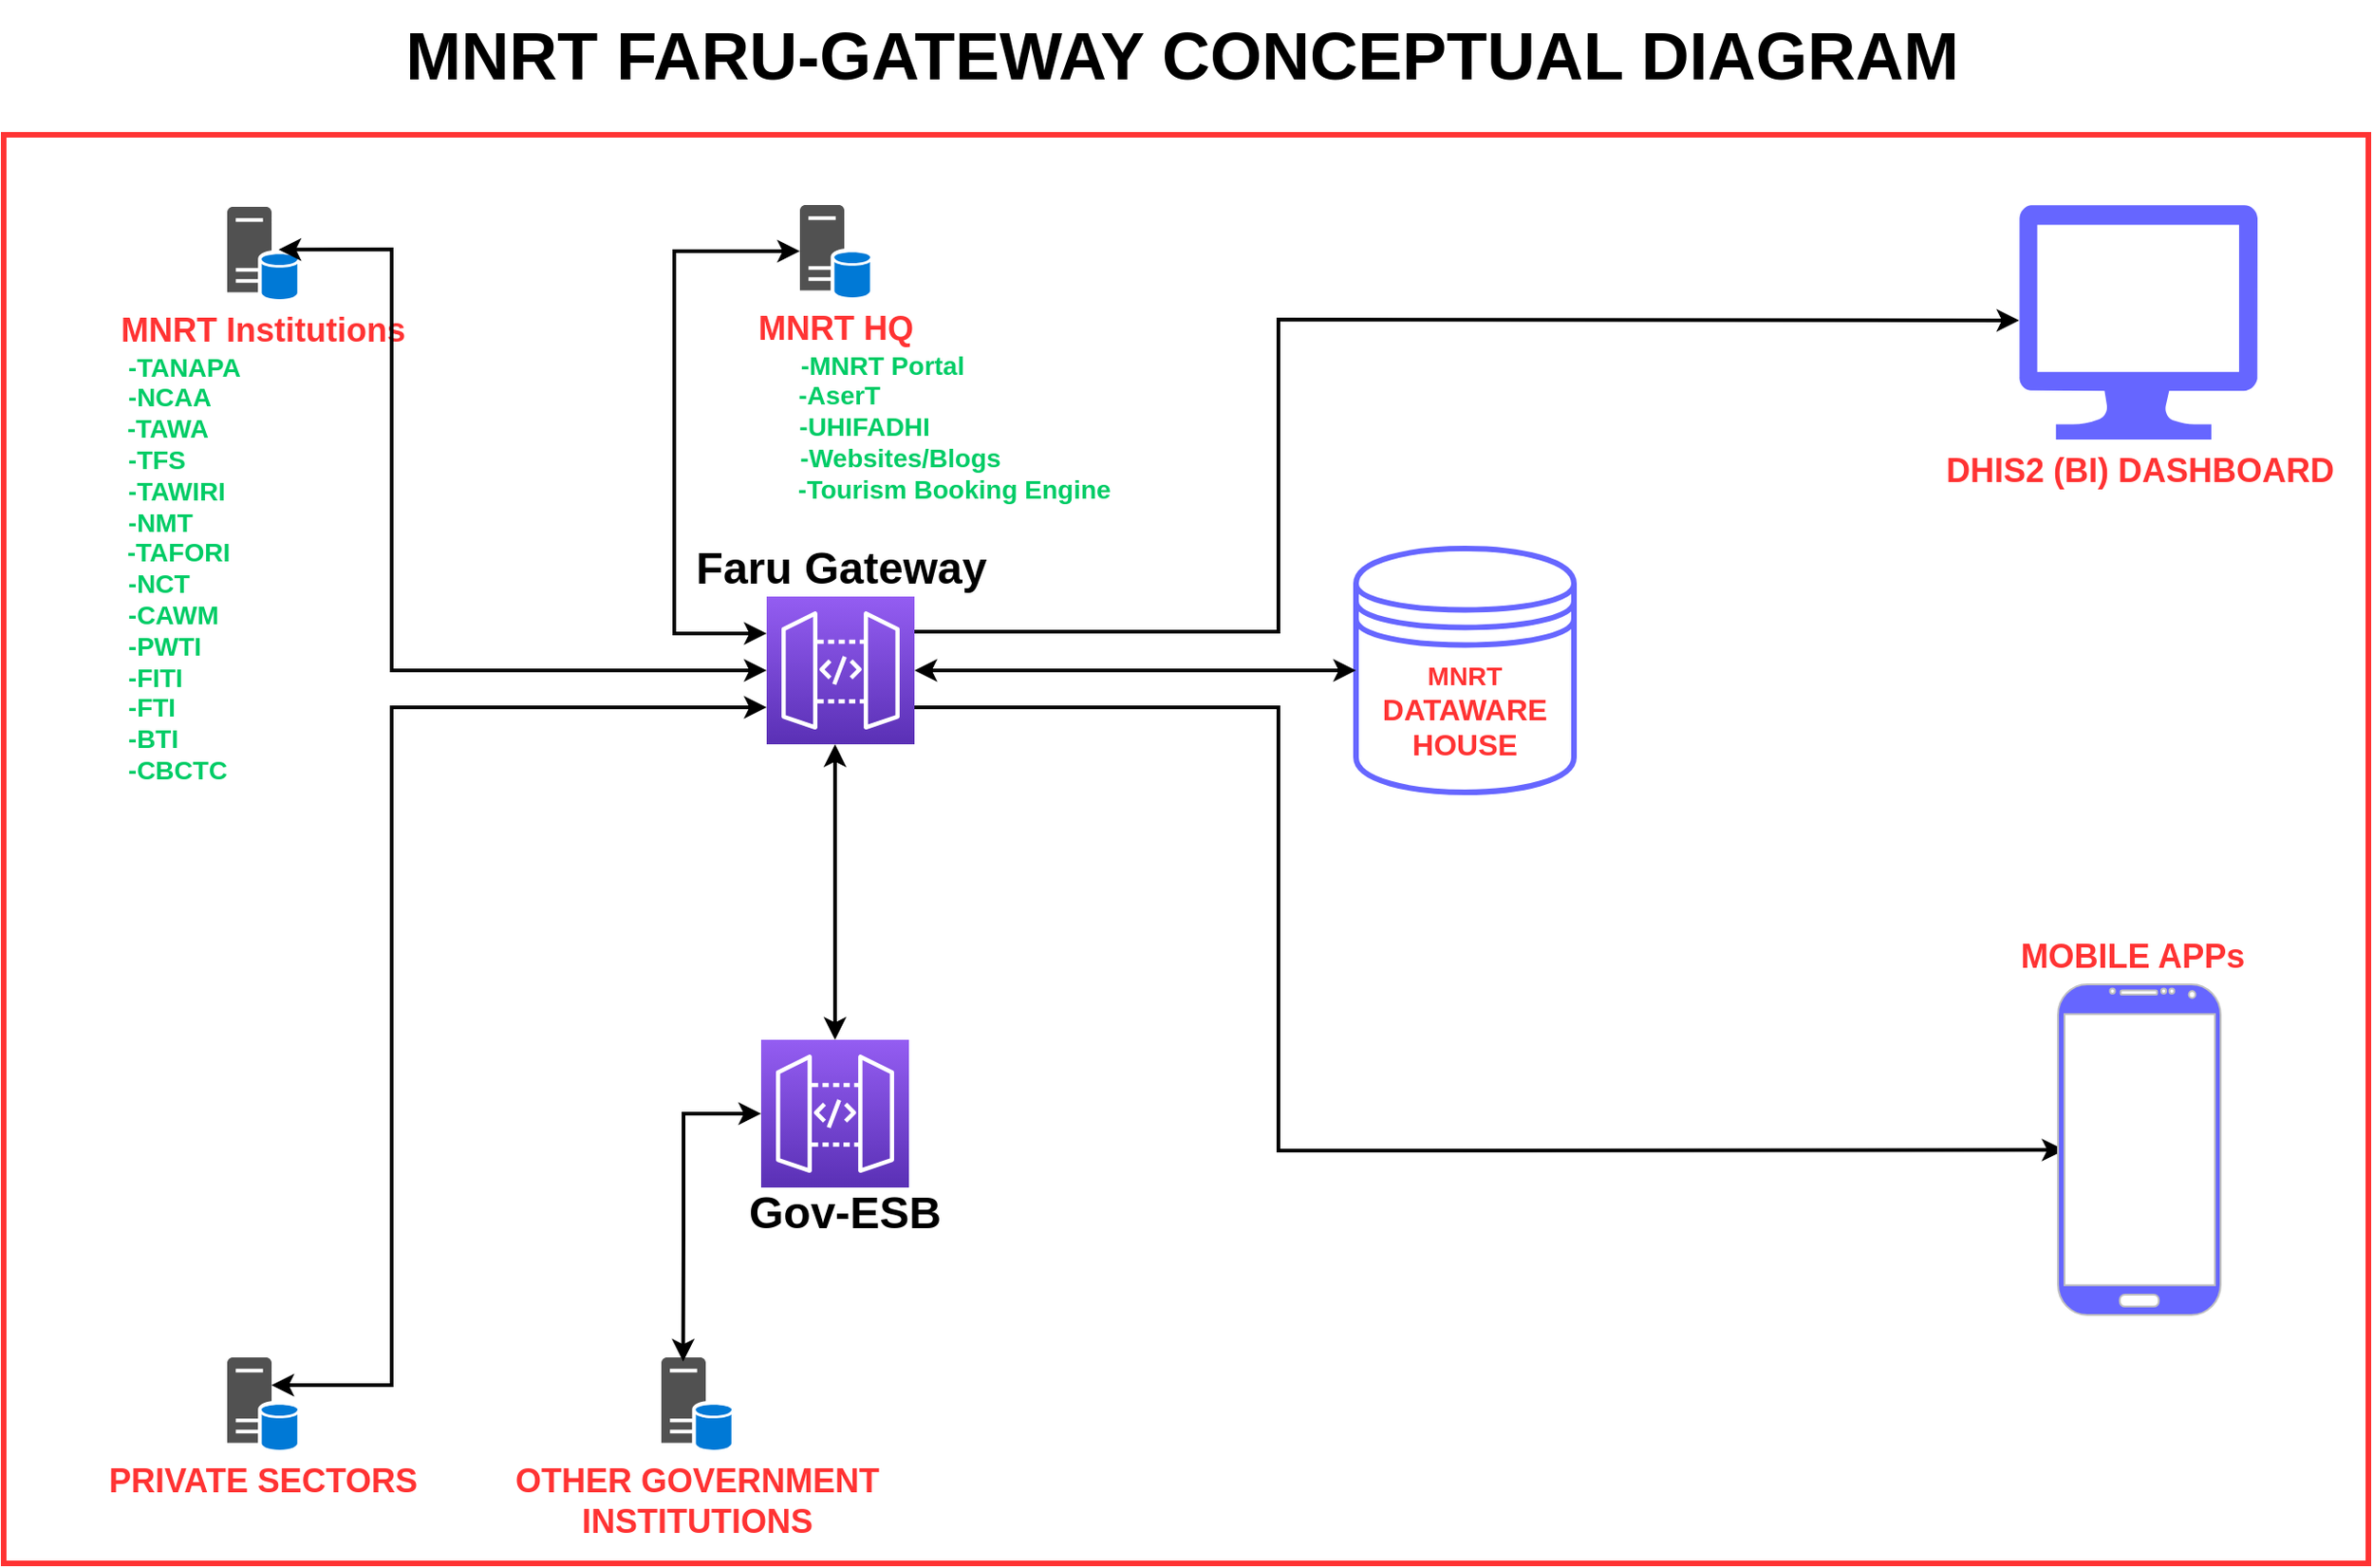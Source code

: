<mxfile version="24.4.0" type="github">
  <diagram name="Page-1" id="alDKycs5oU3pcxEAZStF">
    <mxGraphModel dx="3560" dy="1008" grid="1" gridSize="10" guides="1" tooltips="1" connect="1" arrows="1" fold="1" page="1" pageScale="1" pageWidth="850" pageHeight="1100" math="0" shadow="0">
      <root>
        <mxCell id="0" />
        <mxCell id="1" parent="0" />
        <mxCell id="bv6qjs0hTHORihQvAECl-1" value="" style="rounded=0;whiteSpace=wrap;html=1;strokeColor=#FF3333;dashed=2;fillColor=none;strokeWidth=3;" parent="1" vertex="1">
          <mxGeometry x="-1583" y="123" width="1280" height="773.5" as="geometry" />
        </mxCell>
        <mxCell id="bv6qjs0hTHORihQvAECl-8" value="" style="sketch=0;points=[[0,0,0,0,0],[0,0.25,0,0,0],[0,0.5,0,0,0],[0,0.75,0,0,0],[0,1,0,0,0],[0.25,0,0,0,0],[0.25,1,0,0,0],[0.5,0,0,0,0],[0.5,1,0,0,0],[0.75,0,0,0,0],[0.75,1,0,0,0],[1,0,0,0,0],[1,0.25,0,0,0],[1,0.5,0,0,0],[1,0.75,0,0,0],[1,1,0,0,0]];outlineConnect=0;fontColor=#232F3E;gradientColor=#945DF2;gradientDirection=north;fillColor=#5A30B5;strokeColor=#ffffff;dashed=0;verticalLabelPosition=top;verticalAlign=top;align=center;html=1;fontSize=12;fontStyle=0;aspect=fixed;shape=mxgraph.aws4.resourceIcon;resIcon=mxgraph.aws4.api_gateway;" parent="1" vertex="1">
          <mxGeometry x="-1170" y="373" width="80" height="80" as="geometry" />
        </mxCell>
        <mxCell id="bv6qjs0hTHORihQvAECl-11" value="&lt;font style=&quot;font-size: 18px;&quot;&gt;&lt;b&gt;&lt;font color=&quot;#ff3333&quot;&gt;DHIS2 (BI) DASHBOARD&lt;/font&gt;&lt;/b&gt;&lt;/font&gt;" style="verticalLabelPosition=bottom;html=1;verticalAlign=top;align=center;strokeColor=none;fillColor=#6666FF;shape=mxgraph.azure.computer;pointerEvents=1;" parent="1" vertex="1">
          <mxGeometry x="-492" y="161" width="129" height="127" as="geometry" />
        </mxCell>
        <mxCell id="bv6qjs0hTHORihQvAECl-20" value="" style="shape=image;html=1;verticalAlign=top;verticalLabelPosition=bottom;labelBackgroundColor=#ffffff;imageAspect=0;aspect=fixed;image=https://cdn0.iconfinder.com/data/icons/business-startup-10/50/60-128.png" parent="1" vertex="1">
          <mxGeometry x="-465" y="172" width="78" height="78" as="geometry" />
        </mxCell>
        <mxCell id="bv6qjs0hTHORihQvAECl-27" value="&lt;div&gt;&lt;font style=&quot;font-size: 14px;&quot;&gt;&lt;b&gt;&lt;font color=&quot;#ff3333&quot;&gt;MNRT&lt;/font&gt;&lt;/b&gt;&lt;/font&gt;&lt;/div&gt;&lt;div&gt;&lt;font size=&quot;3&quot; color=&quot;#ff3333&quot;&gt;&lt;b&gt;DATAWARE HOUSE&lt;/b&gt;&lt;br&gt;&lt;/font&gt;&lt;/div&gt;" style="shape=datastore;whiteSpace=wrap;html=1;strokeWidth=3;strokeColor=#6666FF;" parent="1" vertex="1">
          <mxGeometry x="-851" y="347" width="118" height="132" as="geometry" />
        </mxCell>
        <mxCell id="bv6qjs0hTHORihQvAECl-29" value="&lt;div&gt;&lt;b&gt;&lt;font style=&quot;font-size: 18px;&quot; color=&quot;#ff3333&quot;&gt;MNRT Institutions&lt;br&gt;&lt;/font&gt;&lt;/b&gt;&lt;/div&gt;&lt;div align=&quot;left&quot;&gt;&lt;b&gt;&lt;font style=&quot;font-size: 14px;&quot; color=&quot;#00cc66&quot;&gt;&amp;nbsp;-TANAPA&lt;br&gt;&lt;/font&gt;&lt;/b&gt;&lt;/div&gt;&lt;div&gt;&lt;div align=&quot;left&quot;&gt;&lt;b&gt;&lt;font style=&quot;font-size: 14px;&quot; color=&quot;#00cc66&quot;&gt;&amp;nbsp;-NCAA&lt;/font&gt;&lt;font style=&quot;font-size: 14px;&quot; color=&quot;#00cc66&quot;&gt;&lt;br&gt;&lt;/font&gt;&lt;/b&gt;&lt;/div&gt;&lt;div align=&quot;left&quot;&gt;&lt;b&gt;&lt;font color=&quot;#00cc66&quot;&gt;&amp;nbsp;&lt;/font&gt;&lt;font style=&quot;font-size: 14px;&quot; color=&quot;#00cc66&quot;&gt;-TAWA&lt;/font&gt;&lt;/b&gt;&lt;/div&gt;&lt;div align=&quot;left&quot;&gt;&lt;b&gt;&lt;font style=&quot;font-size: 14px;&quot; color=&quot;#00cc66&quot;&gt;&amp;nbsp;-TFS&lt;br&gt;&lt;/font&gt;&lt;/b&gt;&lt;/div&gt;&lt;div align=&quot;left&quot;&gt;&lt;b&gt;&lt;font style=&quot;font-size: 14px;&quot; color=&quot;#00cc66&quot;&gt;&amp;nbsp;-TAWIRI&lt;br&gt;&lt;/font&gt;&lt;/b&gt;&lt;div&gt;&lt;div align=&quot;left&quot;&gt;&lt;b&gt;&lt;font style=&quot;font-size: 14px;&quot; color=&quot;#00cc66&quot;&gt;&amp;nbsp;-NMT&lt;/font&gt;&lt;font style=&quot;font-size: 14px;&quot; color=&quot;#00cc66&quot;&gt;&lt;br&gt;&lt;/font&gt;&lt;/b&gt;&lt;/div&gt;&lt;div align=&quot;left&quot;&gt;&lt;b&gt;&lt;font color=&quot;#00cc66&quot;&gt;&amp;nbsp;&lt;/font&gt;&lt;font style=&quot;font-size: 14px;&quot; color=&quot;#00cc66&quot;&gt;-TAFORI&lt;/font&gt;&lt;/b&gt;&lt;/div&gt;&lt;div align=&quot;left&quot;&gt;&lt;b&gt;&lt;font style=&quot;font-size: 14px;&quot; color=&quot;#00cc66&quot;&gt;&amp;nbsp;-NCT&lt;/font&gt;&lt;/b&gt;&lt;/div&gt;&lt;div align=&quot;left&quot;&gt;&lt;b&gt;&lt;font style=&quot;font-size: 14px;&quot; color=&quot;#00cc66&quot;&gt;&amp;nbsp;-CAWM&lt;/font&gt;&lt;/b&gt;&lt;/div&gt;&lt;div align=&quot;left&quot;&gt;&lt;b&gt;&lt;font style=&quot;font-size: 14px;&quot; color=&quot;#00cc66&quot;&gt;&amp;nbsp;-PWTI&lt;/font&gt;&lt;/b&gt;&lt;/div&gt;&lt;div align=&quot;left&quot;&gt;&lt;b&gt;&lt;font style=&quot;font-size: 14px;&quot; color=&quot;#00cc66&quot;&gt;&amp;nbsp;-FITI&lt;/font&gt;&lt;/b&gt;&lt;/div&gt;&lt;div align=&quot;left&quot;&gt;&lt;b&gt;&lt;font style=&quot;font-size: 14px;&quot; color=&quot;#00cc66&quot;&gt;&amp;nbsp;-FTI&lt;/font&gt;&lt;/b&gt;&lt;/div&gt;&lt;div align=&quot;left&quot;&gt;&lt;b&gt;&lt;font style=&quot;font-size: 14px;&quot; color=&quot;#00cc66&quot;&gt;&amp;nbsp;-BTI&lt;/font&gt;&lt;/b&gt;&lt;/div&gt;&lt;div align=&quot;left&quot;&gt;&lt;b&gt;&lt;font style=&quot;font-size: 14px;&quot; color=&quot;#00cc66&quot;&gt;&amp;nbsp;-CBCTC&lt;/font&gt;&lt;/b&gt;&lt;/div&gt;&lt;/div&gt;&lt;/div&gt;&lt;font style=&quot;font-size: 14px;&quot; color=&quot;#00cc66&quot;&gt;&lt;b&gt;&lt;/b&gt;&lt;/font&gt;&lt;/div&gt;" style="sketch=0;pointerEvents=1;shadow=0;dashed=0;html=1;strokeColor=none;labelPosition=center;verticalLabelPosition=bottom;verticalAlign=top;align=center;fillColor=#515151;shape=mxgraph.mscae.system_center.primary_site" parent="1" vertex="1">
          <mxGeometry x="-1462" y="162" width="38" height="50" as="geometry" />
        </mxCell>
        <mxCell id="1rtqqvMdxupV1CVTJnT_-3" value="&lt;b&gt;&lt;font style=&quot;font-size: 24px;&quot;&gt;Faru Gateway&lt;/font&gt;&lt;/b&gt;" style="text;html=1;align=center;verticalAlign=middle;resizable=0;points=[];autosize=1;strokeColor=none;fillColor=none;color=ffffff" vertex="1" parent="1">
          <mxGeometry x="-1220" y="338" width="180" height="40" as="geometry" />
        </mxCell>
        <mxCell id="1rtqqvMdxupV1CVTJnT_-4" value="" style="sketch=0;points=[[0,0,0,0,0],[0,0.25,0,0,0],[0,0.5,0,0,0],[0,0.75,0,0,0],[0,1,0,0,0],[0.25,0,0,0,0],[0.25,1,0,0,0],[0.5,0,0,0,0],[0.5,1,0,0,0],[0.75,0,0,0,0],[0.75,1,0,0,0],[1,0,0,0,0],[1,0.25,0,0,0],[1,0.5,0,0,0],[1,0.75,0,0,0],[1,1,0,0,0]];outlineConnect=0;fontColor=#232F3E;gradientColor=#945DF2;gradientDirection=north;fillColor=#5A30B5;strokeColor=#ffffff;dashed=0;verticalLabelPosition=top;verticalAlign=top;align=center;html=1;fontSize=12;fontStyle=0;aspect=fixed;shape=mxgraph.aws4.resourceIcon;resIcon=mxgraph.aws4.api_gateway;" vertex="1" parent="1">
          <mxGeometry x="-1173" y="613" width="80" height="80" as="geometry" />
        </mxCell>
        <mxCell id="1rtqqvMdxupV1CVTJnT_-5" value="&lt;font style=&quot;font-size: 24px;&quot;&gt;&lt;b&gt;Gov-ESB&lt;/b&gt;&lt;/font&gt;" style="text;html=1;align=center;verticalAlign=middle;resizable=0;points=[];autosize=1;strokeColor=none;fillColor=none;color=ffffff" vertex="1" parent="1">
          <mxGeometry x="-1193" y="687" width="130" height="40" as="geometry" />
        </mxCell>
        <mxCell id="1rtqqvMdxupV1CVTJnT_-8" value="&lt;div&gt;&lt;b&gt;&lt;font style=&quot;font-size: 18px;&quot; color=&quot;#ff3333&quot;&gt;OTHER GOVERNMENT&lt;br&gt;&lt;/font&gt;&lt;/b&gt;&lt;/div&gt;&lt;div&gt;&lt;b&gt;&lt;font style=&quot;font-size: 18px;&quot; color=&quot;#ff3333&quot;&gt;INSTITUTIONS&lt;br&gt;&lt;/font&gt;&lt;/b&gt;&lt;/div&gt;" style="sketch=0;pointerEvents=1;shadow=0;dashed=0;html=1;strokeColor=none;labelPosition=center;verticalLabelPosition=bottom;verticalAlign=top;align=center;fillColor=#515151;shape=mxgraph.mscae.system_center.primary_site" vertex="1" parent="1">
          <mxGeometry x="-1227" y="785" width="38" height="50" as="geometry" />
        </mxCell>
        <mxCell id="1rtqqvMdxupV1CVTJnT_-10" value="&lt;div&gt;&lt;b&gt;&lt;font style=&quot;font-size: 18px;&quot; color=&quot;#ff3333&quot;&gt;PRIVATE SECTORS&lt;br&gt;&lt;/font&gt;&lt;/b&gt;&lt;/div&gt;" style="sketch=0;pointerEvents=1;shadow=0;dashed=0;html=1;strokeColor=none;labelPosition=center;verticalLabelPosition=bottom;verticalAlign=top;align=center;fillColor=#515151;shape=mxgraph.mscae.system_center.primary_site" vertex="1" parent="1">
          <mxGeometry x="-1462" y="785" width="38" height="50" as="geometry" />
        </mxCell>
        <mxCell id="1rtqqvMdxupV1CVTJnT_-15" value="&lt;div&gt;&lt;font style=&quot;font-size: 18px;&quot; color=&quot;#ff3333&quot;&gt;&lt;b&gt;MNRT HQ&lt;/b&gt;&lt;/font&gt;&lt;font size=&quot;3&quot; color=&quot;#ff3333&quot;&gt;&lt;b&gt;&lt;br&gt;&lt;/b&gt;&lt;/font&gt;&lt;/div&gt;&lt;div&gt;&lt;font style=&quot;font-size: 14px;&quot; color=&quot;#00cc66&quot;&gt;&lt;b&gt;&amp;nbsp;&amp;nbsp;&amp;nbsp;&amp;nbsp;&amp;nbsp;&amp;nbsp;&amp;nbsp;&amp;nbsp;&amp;nbsp;&amp;nbsp;&amp;nbsp;&amp;nbsp; -MNRT Portal&lt;br&gt;&lt;/b&gt;&lt;/font&gt;&lt;/div&gt;&lt;div&gt;&lt;font style=&quot;font-size: 14px;&quot; color=&quot;#00cc66&quot;&gt;&lt;b&gt;&amp;nbsp;-AserT&lt;/b&gt;&lt;/font&gt;&lt;font style=&quot;font-size: 14px;&quot; color=&quot;#00cc66&quot;&gt;&lt;b&gt;&lt;br&gt;&lt;/b&gt;&lt;/font&gt;&lt;/div&gt;&lt;div&gt;&lt;font style=&quot;font-size: 14px;&quot; color=&quot;#00cc66&quot;&gt;&lt;b&gt;&amp;nbsp;&amp;nbsp;&amp;nbsp;&amp;nbsp;&amp;nbsp;&amp;nbsp;&amp;nbsp; -UHIFADHI&lt;/b&gt;&lt;/font&gt;&lt;/div&gt;&lt;div&gt;&lt;font style=&quot;font-size: 14px;&quot; color=&quot;#00cc66&quot;&gt;&lt;b&gt;&amp;nbsp;&amp;nbsp;&amp;nbsp;&amp;nbsp;&amp;nbsp;&amp;nbsp;&amp;nbsp;&amp;nbsp;&amp;nbsp;&amp;nbsp;&amp;nbsp;&amp;nbsp;&amp;nbsp;&amp;nbsp;&amp;nbsp;&amp;nbsp;&amp;nbsp; -Websites/Blogs&lt;/b&gt;&lt;/font&gt;&lt;/div&gt;&lt;div&gt;&lt;font style=&quot;font-size: 14px;&quot; color=&quot;#00cc66&quot;&gt;&lt;b&gt;&amp;nbsp;&amp;nbsp;&amp;nbsp;&amp;nbsp;&amp;nbsp;&amp;nbsp;&amp;nbsp;&amp;nbsp;&amp;nbsp;&amp;nbsp;&amp;nbsp;&amp;nbsp;&amp;nbsp;&amp;nbsp;&amp;nbsp;&amp;nbsp;&amp;nbsp;&amp;nbsp;&amp;nbsp;&amp;nbsp;&amp;nbsp;&amp;nbsp;&amp;nbsp;&amp;nbsp;&amp;nbsp;&amp;nbsp;&amp;nbsp;&amp;nbsp;&amp;nbsp;&amp;nbsp;&amp;nbsp;&amp;nbsp; -Tourism Booking Engine&lt;br&gt;&lt;/b&gt;&lt;/font&gt;&lt;/div&gt;" style="sketch=0;pointerEvents=1;shadow=0;dashed=0;html=1;strokeColor=none;labelPosition=center;verticalLabelPosition=bottom;verticalAlign=top;align=center;fillColor=#515151;shape=mxgraph.mscae.system_center.primary_site" vertex="1" parent="1">
          <mxGeometry x="-1152" y="161" width="38" height="50" as="geometry" />
        </mxCell>
        <mxCell id="1rtqqvMdxupV1CVTJnT_-16" value="" style="endArrow=classic;startArrow=classic;html=1;rounded=0;shadow=0;strokeColor=default;strokeWidth=2;align=center;verticalAlign=middle;fontFamily=Helvetica;fontSize=11;fontColor=default;labelBackgroundColor=default;fillColor=#515151;entryX=0;entryY=0.75;entryDx=0;entryDy=0;entryPerimeter=0;exitX=0.63;exitY=0.3;exitDx=0;exitDy=0;exitPerimeter=0;" edge="1" parent="1" source="1rtqqvMdxupV1CVTJnT_-10" target="bv6qjs0hTHORihQvAECl-8">
          <mxGeometry width="50" height="50" relative="1" as="geometry">
            <mxPoint x="-1393" y="773" as="sourcePoint" />
            <mxPoint x="-1293" y="553" as="targetPoint" />
            <Array as="points">
              <mxPoint x="-1373" y="800" />
              <mxPoint x="-1373" y="433" />
            </Array>
          </mxGeometry>
        </mxCell>
        <mxCell id="1rtqqvMdxupV1CVTJnT_-17" value="" style="endArrow=classic;startArrow=classic;html=1;rounded=0;shadow=0;strokeColor=default;strokeWidth=2;align=center;verticalAlign=middle;fontFamily=Helvetica;fontSize=11;fontColor=default;labelBackgroundColor=default;fillColor=#515151;entryX=0;entryY=0.5;entryDx=0;entryDy=0;entryPerimeter=0;exitX=0.31;exitY=0.044;exitDx=0;exitDy=0;exitPerimeter=0;" edge="1" parent="1" source="1rtqqvMdxupV1CVTJnT_-8" target="1rtqqvMdxupV1CVTJnT_-4">
          <mxGeometry width="50" height="50" relative="1" as="geometry">
            <mxPoint x="-1263" y="793" as="sourcePoint" />
            <mxPoint x="-780" y="677" as="targetPoint" />
            <Array as="points">
              <mxPoint x="-1215" y="713" />
              <mxPoint x="-1215" y="653" />
            </Array>
          </mxGeometry>
        </mxCell>
        <mxCell id="1rtqqvMdxupV1CVTJnT_-18" value="" style="endArrow=classic;startArrow=classic;html=1;rounded=0;shadow=0;strokeColor=default;strokeWidth=2;align=center;verticalAlign=middle;fontFamily=Helvetica;fontSize=11;fontColor=default;labelBackgroundColor=default;fillColor=#515151;exitX=0.5;exitY=0;exitDx=0;exitDy=0;exitPerimeter=0;" edge="1" parent="1" source="1rtqqvMdxupV1CVTJnT_-4">
          <mxGeometry width="50" height="50" relative="1" as="geometry">
            <mxPoint x="-1133" y="603" as="sourcePoint" />
            <mxPoint x="-1133" y="453" as="targetPoint" />
            <Array as="points">
              <mxPoint x="-1133" y="503" />
            </Array>
          </mxGeometry>
        </mxCell>
        <mxCell id="1rtqqvMdxupV1CVTJnT_-19" style="edgeStyle=none;rounded=0;orthogonalLoop=1;jettySize=auto;html=1;entryX=0.5;entryY=0;entryDx=0;entryDy=0;entryPerimeter=0;shadow=0;strokeColor=default;strokeWidth=2;align=center;verticalAlign=middle;fontFamily=Helvetica;fontSize=11;fontColor=default;labelBackgroundColor=default;startArrow=classic;endArrow=classic;fillColor=#515151;" edge="1" parent="1" source="1rtqqvMdxupV1CVTJnT_-4" target="1rtqqvMdxupV1CVTJnT_-4">
          <mxGeometry relative="1" as="geometry" />
        </mxCell>
        <mxCell id="1rtqqvMdxupV1CVTJnT_-20" value="" style="endArrow=classic;startArrow=classic;html=1;rounded=0;shadow=0;strokeColor=default;strokeWidth=2;align=center;verticalAlign=middle;fontFamily=Helvetica;fontSize=11;fontColor=default;labelBackgroundColor=default;fillColor=#515151;entryX=0.731;entryY=0.462;entryDx=0;entryDy=0;entryPerimeter=0;exitX=0;exitY=0.5;exitDx=0;exitDy=0;exitPerimeter=0;" edge="1" parent="1" source="bv6qjs0hTHORihQvAECl-8" target="bv6qjs0hTHORihQvAECl-29">
          <mxGeometry width="50" height="50" relative="1" as="geometry">
            <mxPoint x="-1276" y="530" as="sourcePoint" />
            <mxPoint x="-1363" y="186" as="targetPoint" />
            <Array as="points">
              <mxPoint x="-1373" y="413" />
              <mxPoint x="-1373" y="185" />
            </Array>
          </mxGeometry>
        </mxCell>
        <mxCell id="1rtqqvMdxupV1CVTJnT_-21" value="" style="endArrow=classic;startArrow=classic;html=1;rounded=0;shadow=0;strokeColor=default;strokeWidth=2;align=center;verticalAlign=middle;fontFamily=Helvetica;fontSize=11;fontColor=default;labelBackgroundColor=default;fillColor=#515151;exitX=0;exitY=0.25;exitDx=0;exitDy=0;exitPerimeter=0;entryX=0;entryY=0.5;entryDx=0;entryDy=0;entryPerimeter=0;" edge="1" parent="1" source="bv6qjs0hTHORihQvAECl-8" target="1rtqqvMdxupV1CVTJnT_-15">
          <mxGeometry width="50" height="50" relative="1" as="geometry">
            <mxPoint x="-1220" y="402" as="sourcePoint" />
            <mxPoint x="-1220" y="242" as="targetPoint" />
            <Array as="points">
              <mxPoint x="-1220" y="393" />
              <mxPoint x="-1220" y="186" />
            </Array>
          </mxGeometry>
        </mxCell>
        <mxCell id="1rtqqvMdxupV1CVTJnT_-22" value="" style="endArrow=classic;startArrow=classic;html=1;rounded=0;shadow=0;strokeColor=default;strokeWidth=2;align=center;verticalAlign=middle;fontFamily=Helvetica;fontSize=11;fontColor=default;labelBackgroundColor=default;fillColor=#515151;exitX=0;exitY=0.5;exitDx=0;exitDy=0;entryX=1;entryY=0.5;entryDx=0;entryDy=0;entryPerimeter=0;" edge="1" parent="1" source="bv6qjs0hTHORihQvAECl-27" target="bv6qjs0hTHORihQvAECl-8">
          <mxGeometry width="50" height="50" relative="1" as="geometry">
            <mxPoint x="-1053" y="570" as="sourcePoint" />
            <mxPoint x="-1053" y="410" as="targetPoint" />
            <Array as="points" />
          </mxGeometry>
        </mxCell>
        <mxCell id="1rtqqvMdxupV1CVTJnT_-23" value="" style="endArrow=classic;html=1;rounded=0;shadow=0;strokeColor=default;strokeWidth=2;align=center;verticalAlign=middle;fontFamily=Helvetica;fontSize=11;fontColor=default;labelBackgroundColor=default;fillColor=#515151;exitX=1;exitY=0.25;exitDx=0;exitDy=0;exitPerimeter=0;entryX=0;entryY=0.5;entryDx=0;entryDy=0;entryPerimeter=0;" edge="1" parent="1">
          <mxGeometry width="50" height="50" relative="1" as="geometry">
            <mxPoint x="-1090.0" y="392" as="sourcePoint" />
            <mxPoint x="-492" y="223.5" as="targetPoint" />
            <Array as="points">
              <mxPoint x="-893" y="392" />
              <mxPoint x="-893" y="223" />
            </Array>
          </mxGeometry>
        </mxCell>
        <mxCell id="1rtqqvMdxupV1CVTJnT_-24" value="" style="endArrow=classic;html=1;rounded=0;shadow=0;strokeColor=default;strokeWidth=2;align=center;verticalAlign=middle;fontFamily=Helvetica;fontSize=11;fontColor=default;labelBackgroundColor=default;fillColor=#515151;exitX=1;exitY=0.75;exitDx=0;exitDy=0;exitPerimeter=0;entryX=0.04;entryY=0.501;entryDx=0;entryDy=0;entryPerimeter=0;" edge="1" parent="1" target="1rtqqvMdxupV1CVTJnT_-25">
          <mxGeometry width="50" height="50" relative="1" as="geometry">
            <mxPoint x="-1090.0" y="433" as="sourcePoint" />
            <mxPoint x="-469.65" y="622.74" as="targetPoint" />
            <Array as="points">
              <mxPoint x="-893" y="433" />
              <mxPoint x="-893" y="673" />
            </Array>
          </mxGeometry>
        </mxCell>
        <mxCell id="1rtqqvMdxupV1CVTJnT_-25" value="" style="verticalLabelPosition=bottom;verticalAlign=top;html=1;shadow=0;dashed=0;strokeWidth=1;shape=mxgraph.android.phone2;strokeColor=#c0c0c0;fontFamily=Helvetica;fontSize=11;fontColor=default;labelBackgroundColor=default;fillColor=#6666FF;" vertex="1" parent="1">
          <mxGeometry x="-471" y="583" width="88" height="179" as="geometry" />
        </mxCell>
        <mxCell id="1rtqqvMdxupV1CVTJnT_-26" value="&lt;font color=&quot;#ff3333&quot; style=&quot;font-size: 18px;&quot;&gt;&lt;b&gt;MOBILE APPs&lt;/b&gt;&lt;/font&gt;" style="text;html=1;align=center;verticalAlign=middle;whiteSpace=wrap;rounded=0;fontFamily=Helvetica;fontSize=11;fontColor=default;labelBackgroundColor=default;" vertex="1" parent="1">
          <mxGeometry x="-503" y="553" width="144.5" height="30" as="geometry" />
        </mxCell>
        <mxCell id="1rtqqvMdxupV1CVTJnT_-27" value="&lt;b&gt;&lt;font style=&quot;font-size: 36px;&quot;&gt;MNRT FARU-GATEWAY CONCEPTUAL DIAGRAM &lt;/font&gt;&lt;/b&gt;" style="text;html=1;align=center;verticalAlign=middle;whiteSpace=wrap;rounded=0;fontFamily=Helvetica;fontSize=11;fontColor=default;labelBackgroundColor=default;" vertex="1" parent="1">
          <mxGeometry x="-1580" y="50" width="1270" height="60" as="geometry" />
        </mxCell>
      </root>
    </mxGraphModel>
  </diagram>
</mxfile>
